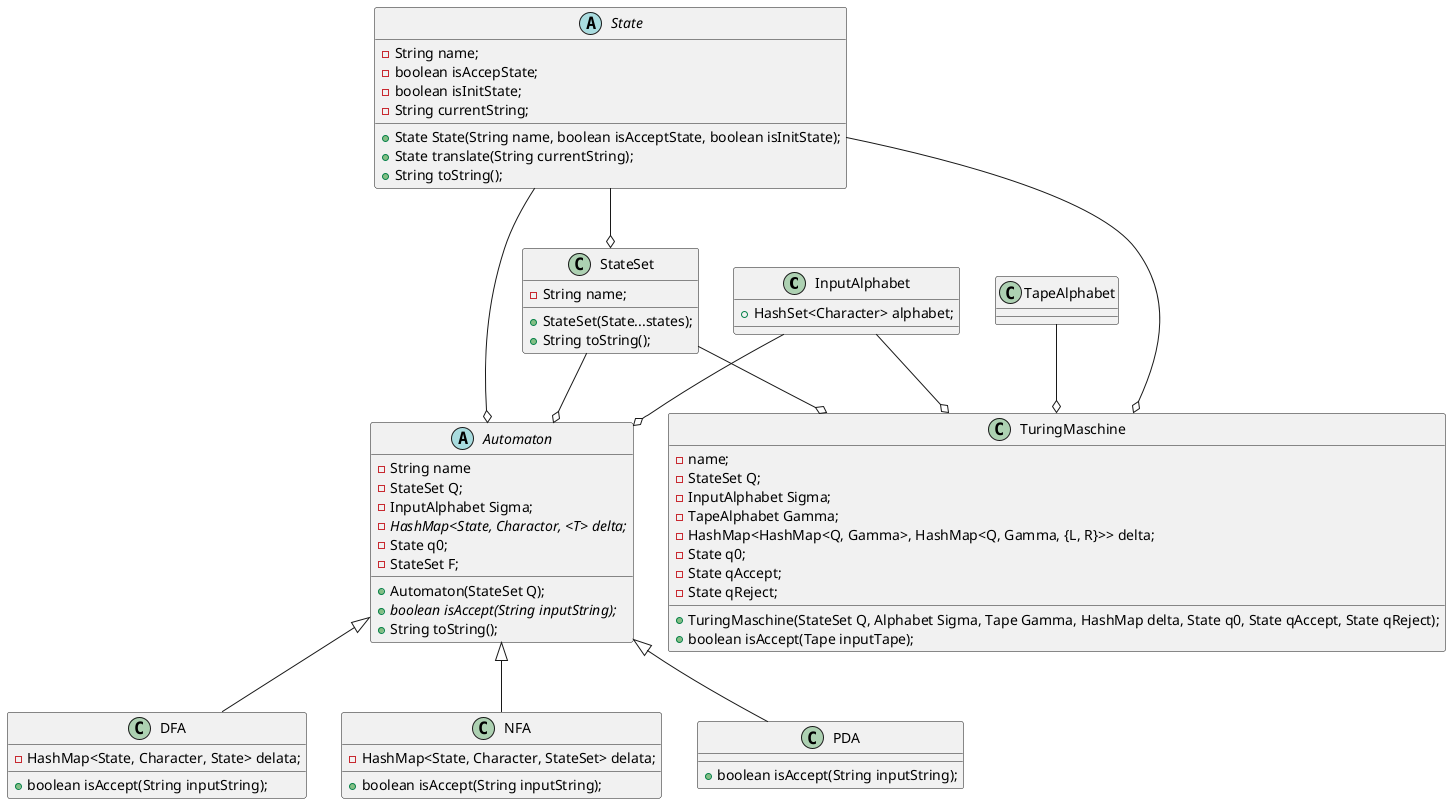 @startuml

InputAlphabet --o Automaton
State --o Automaton
StateSet --o Automaton

abstract Automaton{
- String name
- StateSet Q;
- InputAlphabet Sigma;
- {abstract} HashMap<State, Charactor, <T> delta;
- State q0;
- StateSet F;

+ Automaton(StateSet Q);
+ {abstract} boolean isAccept(String inputString);
+ String toString();

}

class InputAlphabet{
+ HashSet<Character> alphabet;
}

abstract State{
- String name;
- boolean isAccepState;
- boolean isInitState;
- String currentString;

+ State State(String name, boolean isAcceptState, boolean isInitState);
+ State translate(String currentString);
+ String toString();
}


State --o StateSet

class StateSet{
- String name;

+ StateSet(State...states);
+ String toString();

}

Automaton <|-- DFA
class DFA{
- HashMap<State, Character, State> delata;
+ boolean isAccept(String inputString);
}

Automaton <|-- NFA
class NFA{
- HashMap<State, Character, StateSet> delata;
+ boolean isAccept(String inputString);
}

Automaton <|-- PDA
class PDA{
+ boolean isAccept(String inputString);
}

InputAlphabet --o TuringMaschine
State --o TuringMaschine
StateSet --o TuringMaschine
TapeAlphabet --o TuringMaschine

class TuringMaschine{
- name;
- StateSet Q;
- InputAlphabet Sigma;
- TapeAlphabet Gamma;
- HashMap<HashMap<Q, Gamma>, HashMap<Q, Gamma, {L, R}>> delta;
- State q0;
- State qAccept;
- State qReject;

+ TuringMaschine(StateSet Q, Alphabet Sigma, Tape Gamma, HashMap delta, State q0, State qAccept, State qReject);
+ boolean isAccept(Tape inputTape);
}

@enduml